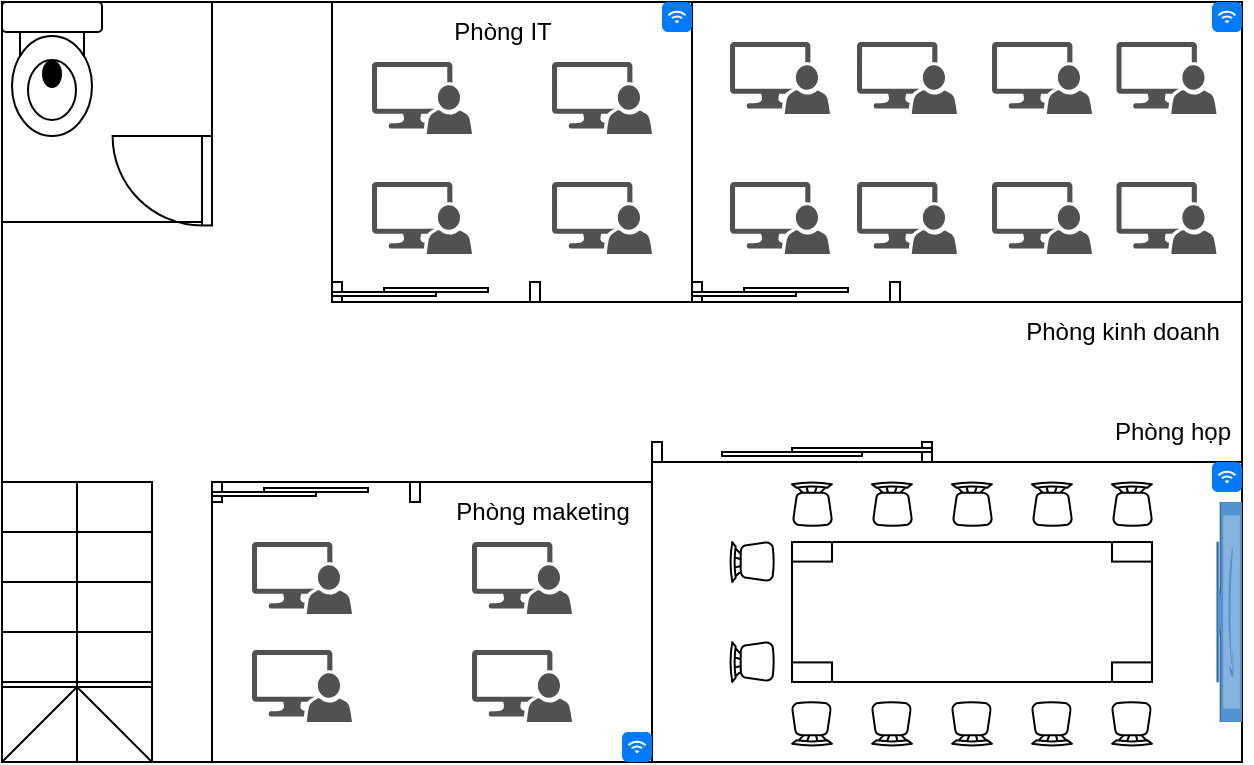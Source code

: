 <mxfile version="24.7.8">
  <diagram name="Page-1" id="Ql2sqUZCXfl-gyVB3oyQ">
    <mxGraphModel dx="864" dy="516" grid="1" gridSize="10" guides="1" tooltips="1" connect="1" arrows="1" fold="1" page="1" pageScale="1" pageWidth="850" pageHeight="1100" math="0" shadow="0">
      <root>
        <mxCell id="0" />
        <mxCell id="1" parent="0" />
        <mxCell id="A6cbOy8cQDoFWGvmK28D-1" value="" style="rounded=0;whiteSpace=wrap;html=1;fontStyle=1" vertex="1" parent="1">
          <mxGeometry x="115" y="80" width="620" height="380" as="geometry" />
        </mxCell>
        <mxCell id="A6cbOy8cQDoFWGvmK28D-2" value="" style="verticalLabelPosition=bottom;html=1;verticalAlign=top;align=center;shape=mxgraph.floorplan.stairsRest;direction=south;" vertex="1" parent="1">
          <mxGeometry x="115" y="320" width="75" height="140" as="geometry" />
        </mxCell>
        <mxCell id="A6cbOy8cQDoFWGvmK28D-3" value="" style="rounded=0;whiteSpace=wrap;html=1;" vertex="1" parent="1">
          <mxGeometry x="115" y="80" width="105" height="110" as="geometry" />
        </mxCell>
        <mxCell id="A6cbOy8cQDoFWGvmK28D-4" value="" style="rounded=0;whiteSpace=wrap;html=1;" vertex="1" parent="1">
          <mxGeometry x="440" y="310" width="295" height="150" as="geometry" />
        </mxCell>
        <mxCell id="A6cbOy8cQDoFWGvmK28D-6" value="" style="verticalLabelPosition=bottom;html=1;verticalAlign=top;align=center;shape=mxgraph.floorplan.chair;" vertex="1" parent="1">
          <mxGeometry x="510" y="320" width="20" height="22" as="geometry" />
        </mxCell>
        <mxCell id="A6cbOy8cQDoFWGvmK28D-7" value="" style="verticalLabelPosition=bottom;html=1;verticalAlign=top;align=center;shape=mxgraph.floorplan.table;" vertex="1" parent="1">
          <mxGeometry x="510" y="350" width="180" height="70" as="geometry" />
        </mxCell>
        <mxCell id="A6cbOy8cQDoFWGvmK28D-8" value="" style="outlineConnect=0;dashed=0;verticalLabelPosition=bottom;verticalAlign=top;align=center;html=1;shape=mxgraph.aws3.fire_tv;fillColor=#5294CF;gradientColor=none;direction=south;" vertex="1" parent="1">
          <mxGeometry x="722.25" y="330" width="12.75" height="110" as="geometry" />
        </mxCell>
        <mxCell id="A6cbOy8cQDoFWGvmK28D-9" value="" style="verticalLabelPosition=bottom;html=1;verticalAlign=top;align=center;shape=mxgraph.floorplan.chair;" vertex="1" parent="1">
          <mxGeometry x="550" y="320" width="20" height="22" as="geometry" />
        </mxCell>
        <mxCell id="A6cbOy8cQDoFWGvmK28D-10" value="" style="verticalLabelPosition=bottom;html=1;verticalAlign=top;align=center;shape=mxgraph.floorplan.chair;" vertex="1" parent="1">
          <mxGeometry x="590" y="320" width="20" height="22" as="geometry" />
        </mxCell>
        <mxCell id="A6cbOy8cQDoFWGvmK28D-11" value="" style="verticalLabelPosition=bottom;html=1;verticalAlign=top;align=center;shape=mxgraph.floorplan.chair;" vertex="1" parent="1">
          <mxGeometry x="630" y="320" width="20" height="22" as="geometry" />
        </mxCell>
        <mxCell id="A6cbOy8cQDoFWGvmK28D-12" value="" style="verticalLabelPosition=bottom;html=1;verticalAlign=top;align=center;shape=mxgraph.floorplan.chair;" vertex="1" parent="1">
          <mxGeometry x="670" y="320" width="20" height="22" as="geometry" />
        </mxCell>
        <mxCell id="A6cbOy8cQDoFWGvmK28D-13" value="" style="verticalLabelPosition=bottom;html=1;verticalAlign=top;align=center;shape=mxgraph.floorplan.chair;direction=west;" vertex="1" parent="1">
          <mxGeometry x="510" y="430" width="20" height="22" as="geometry" />
        </mxCell>
        <mxCell id="A6cbOy8cQDoFWGvmK28D-15" value="" style="verticalLabelPosition=bottom;html=1;verticalAlign=top;align=center;shape=mxgraph.floorplan.chair;direction=west;" vertex="1" parent="1">
          <mxGeometry x="550" y="430" width="20" height="22" as="geometry" />
        </mxCell>
        <mxCell id="A6cbOy8cQDoFWGvmK28D-16" value="" style="verticalLabelPosition=bottom;html=1;verticalAlign=top;align=center;shape=mxgraph.floorplan.chair;direction=west;" vertex="1" parent="1">
          <mxGeometry x="590" y="430" width="20" height="22" as="geometry" />
        </mxCell>
        <mxCell id="A6cbOy8cQDoFWGvmK28D-17" value="" style="verticalLabelPosition=bottom;html=1;verticalAlign=top;align=center;shape=mxgraph.floorplan.chair;direction=west;" vertex="1" parent="1">
          <mxGeometry x="630" y="430" width="20" height="22" as="geometry" />
        </mxCell>
        <mxCell id="A6cbOy8cQDoFWGvmK28D-18" value="" style="verticalLabelPosition=bottom;html=1;verticalAlign=top;align=center;shape=mxgraph.floorplan.chair;direction=west;" vertex="1" parent="1">
          <mxGeometry x="670" y="430" width="20" height="22" as="geometry" />
        </mxCell>
        <mxCell id="A6cbOy8cQDoFWGvmK28D-19" value="" style="verticalLabelPosition=bottom;html=1;verticalAlign=top;align=center;shape=mxgraph.floorplan.chair;direction=north;" vertex="1" parent="1">
          <mxGeometry x="479" y="350" width="22" height="20" as="geometry" />
        </mxCell>
        <mxCell id="A6cbOy8cQDoFWGvmK28D-21" value="" style="verticalLabelPosition=bottom;html=1;verticalAlign=top;align=center;shape=mxgraph.floorplan.chair;direction=north;" vertex="1" parent="1">
          <mxGeometry x="479" y="400" width="22" height="20" as="geometry" />
        </mxCell>
        <mxCell id="A6cbOy8cQDoFWGvmK28D-24" value="Phòng họp" style="text;html=1;align=center;verticalAlign=middle;resizable=0;points=[];autosize=1;strokeColor=none;fillColor=none;rotation=0;" vertex="1" parent="1">
          <mxGeometry x="660" y="280" width="80" height="30" as="geometry" />
        </mxCell>
        <mxCell id="A6cbOy8cQDoFWGvmK28D-25" value="" style="verticalLabelPosition=bottom;html=1;verticalAlign=top;align=center;shape=mxgraph.floorplan.doorSlidingGlass;dx=0.25;direction=west;" vertex="1" parent="1">
          <mxGeometry x="440" y="300" width="140" height="10" as="geometry" />
        </mxCell>
        <mxCell id="A6cbOy8cQDoFWGvmK28D-26" value="" style="rounded=0;whiteSpace=wrap;html=1;" vertex="1" parent="1">
          <mxGeometry x="460" y="80" width="275" height="150" as="geometry" />
        </mxCell>
        <mxCell id="A6cbOy8cQDoFWGvmK28D-27" value="" style="rounded=0;whiteSpace=wrap;html=1;" vertex="1" parent="1">
          <mxGeometry x="220" y="320" width="220" height="140" as="geometry" />
        </mxCell>
        <mxCell id="A6cbOy8cQDoFWGvmK28D-28" value="" style="sketch=0;pointerEvents=1;shadow=0;dashed=0;html=1;strokeColor=none;labelPosition=center;verticalLabelPosition=bottom;verticalAlign=top;align=center;fillColor=#515151;shape=mxgraph.mscae.system_center.admin_console" vertex="1" parent="1">
          <mxGeometry x="240" y="404" width="50" height="36" as="geometry" />
        </mxCell>
        <mxCell id="A6cbOy8cQDoFWGvmK28D-30" value="" style="sketch=0;pointerEvents=1;shadow=0;dashed=0;html=1;strokeColor=none;labelPosition=center;verticalLabelPosition=bottom;verticalAlign=top;align=center;fillColor=#515151;shape=mxgraph.mscae.system_center.admin_console" vertex="1" parent="1">
          <mxGeometry x="350" y="350" width="50" height="36" as="geometry" />
        </mxCell>
        <mxCell id="A6cbOy8cQDoFWGvmK28D-31" value="" style="sketch=0;pointerEvents=1;shadow=0;dashed=0;html=1;strokeColor=none;labelPosition=center;verticalLabelPosition=bottom;verticalAlign=top;align=center;fillColor=#515151;shape=mxgraph.mscae.system_center.admin_console" vertex="1" parent="1">
          <mxGeometry x="240" y="350" width="50" height="36" as="geometry" />
        </mxCell>
        <mxCell id="A6cbOy8cQDoFWGvmK28D-32" value="" style="sketch=0;pointerEvents=1;shadow=0;dashed=0;html=1;strokeColor=none;labelPosition=center;verticalLabelPosition=bottom;verticalAlign=top;align=center;fillColor=#515151;shape=mxgraph.mscae.system_center.admin_console" vertex="1" parent="1">
          <mxGeometry x="350" y="404" width="50" height="36" as="geometry" />
        </mxCell>
        <mxCell id="A6cbOy8cQDoFWGvmK28D-33" value="" style="sketch=0;pointerEvents=1;shadow=0;dashed=0;html=1;strokeColor=none;labelPosition=center;verticalLabelPosition=bottom;verticalAlign=top;align=center;fillColor=#515151;shape=mxgraph.mscae.system_center.admin_console" vertex="1" parent="1">
          <mxGeometry x="542.5" y="100" width="50" height="36" as="geometry" />
        </mxCell>
        <mxCell id="A6cbOy8cQDoFWGvmK28D-34" value="" style="sketch=0;pointerEvents=1;shadow=0;dashed=0;html=1;strokeColor=none;labelPosition=center;verticalLabelPosition=bottom;verticalAlign=top;align=center;fillColor=#515151;shape=mxgraph.mscae.system_center.admin_console" vertex="1" parent="1">
          <mxGeometry x="610" y="100" width="50" height="36" as="geometry" />
        </mxCell>
        <mxCell id="A6cbOy8cQDoFWGvmK28D-35" value="" style="sketch=0;pointerEvents=1;shadow=0;dashed=0;html=1;strokeColor=none;labelPosition=center;verticalLabelPosition=bottom;verticalAlign=top;align=center;fillColor=#515151;shape=mxgraph.mscae.system_center.admin_console" vertex="1" parent="1">
          <mxGeometry x="672.25" y="100" width="50" height="36" as="geometry" />
        </mxCell>
        <mxCell id="A6cbOy8cQDoFWGvmK28D-36" value="" style="sketch=0;pointerEvents=1;shadow=0;dashed=0;html=1;strokeColor=none;labelPosition=center;verticalLabelPosition=bottom;verticalAlign=top;align=center;fillColor=#515151;shape=mxgraph.mscae.system_center.admin_console" vertex="1" parent="1">
          <mxGeometry x="542.5" y="170" width="50" height="36" as="geometry" />
        </mxCell>
        <mxCell id="A6cbOy8cQDoFWGvmK28D-37" value="" style="sketch=0;pointerEvents=1;shadow=0;dashed=0;html=1;strokeColor=none;labelPosition=center;verticalLabelPosition=bottom;verticalAlign=top;align=center;fillColor=#515151;shape=mxgraph.mscae.system_center.admin_console" vertex="1" parent="1">
          <mxGeometry x="610" y="170" width="50" height="36" as="geometry" />
        </mxCell>
        <mxCell id="A6cbOy8cQDoFWGvmK28D-38" value="" style="sketch=0;pointerEvents=1;shadow=0;dashed=0;html=1;strokeColor=none;labelPosition=center;verticalLabelPosition=bottom;verticalAlign=top;align=center;fillColor=#515151;shape=mxgraph.mscae.system_center.admin_console" vertex="1" parent="1">
          <mxGeometry x="672.25" y="170" width="50" height="36" as="geometry" />
        </mxCell>
        <mxCell id="A6cbOy8cQDoFWGvmK28D-39" value="" style="sketch=0;pointerEvents=1;shadow=0;dashed=0;html=1;strokeColor=none;labelPosition=center;verticalLabelPosition=bottom;verticalAlign=top;align=center;fillColor=#515151;shape=mxgraph.mscae.system_center.admin_console" vertex="1" parent="1">
          <mxGeometry x="479" y="100" width="50" height="36" as="geometry" />
        </mxCell>
        <mxCell id="A6cbOy8cQDoFWGvmK28D-40" value="" style="sketch=0;pointerEvents=1;shadow=0;dashed=0;html=1;strokeColor=none;labelPosition=center;verticalLabelPosition=bottom;verticalAlign=top;align=center;fillColor=#515151;shape=mxgraph.mscae.system_center.admin_console" vertex="1" parent="1">
          <mxGeometry x="479" y="170" width="50" height="36" as="geometry" />
        </mxCell>
        <mxCell id="A6cbOy8cQDoFWGvmK28D-41" value="" style="rounded=0;whiteSpace=wrap;html=1;" vertex="1" parent="1">
          <mxGeometry x="280" y="80" width="180" height="150" as="geometry" />
        </mxCell>
        <mxCell id="A6cbOy8cQDoFWGvmK28D-42" value="" style="sketch=0;pointerEvents=1;shadow=0;dashed=0;html=1;strokeColor=none;labelPosition=center;verticalLabelPosition=bottom;verticalAlign=top;align=center;fillColor=#515151;shape=mxgraph.mscae.system_center.admin_console" vertex="1" parent="1">
          <mxGeometry x="300" y="170" width="50" height="36" as="geometry" />
        </mxCell>
        <mxCell id="A6cbOy8cQDoFWGvmK28D-43" value="" style="sketch=0;pointerEvents=1;shadow=0;dashed=0;html=1;strokeColor=none;labelPosition=center;verticalLabelPosition=bottom;verticalAlign=top;align=center;fillColor=#515151;shape=mxgraph.mscae.system_center.admin_console" vertex="1" parent="1">
          <mxGeometry x="390" y="170" width="50" height="36" as="geometry" />
        </mxCell>
        <mxCell id="A6cbOy8cQDoFWGvmK28D-44" value="" style="sketch=0;pointerEvents=1;shadow=0;dashed=0;html=1;strokeColor=none;labelPosition=center;verticalLabelPosition=bottom;verticalAlign=top;align=center;fillColor=#515151;shape=mxgraph.mscae.system_center.admin_console" vertex="1" parent="1">
          <mxGeometry x="390" y="110" width="50" height="36" as="geometry" />
        </mxCell>
        <mxCell id="A6cbOy8cQDoFWGvmK28D-45" value="" style="sketch=0;pointerEvents=1;shadow=0;dashed=0;html=1;strokeColor=none;labelPosition=center;verticalLabelPosition=bottom;verticalAlign=top;align=center;fillColor=#515151;shape=mxgraph.mscae.system_center.admin_console" vertex="1" parent="1">
          <mxGeometry x="300" y="110" width="50" height="36" as="geometry" />
        </mxCell>
        <mxCell id="A6cbOy8cQDoFWGvmK28D-46" value="Phòng kinh doanh" style="text;html=1;align=center;verticalAlign=middle;resizable=0;points=[];autosize=1;strokeColor=none;fillColor=none;" vertex="1" parent="1">
          <mxGeometry x="615" y="230" width="120" height="30" as="geometry" />
        </mxCell>
        <mxCell id="A6cbOy8cQDoFWGvmK28D-47" value="Phòng maketing" style="text;html=1;align=center;verticalAlign=middle;resizable=0;points=[];autosize=1;strokeColor=none;fillColor=none;" vertex="1" parent="1">
          <mxGeometry x="330" y="320" width="110" height="30" as="geometry" />
        </mxCell>
        <mxCell id="A6cbOy8cQDoFWGvmK28D-48" value="Phòng IT" style="text;html=1;align=center;verticalAlign=middle;resizable=0;points=[];autosize=1;strokeColor=none;fillColor=none;" vertex="1" parent="1">
          <mxGeometry x="330" y="80" width="70" height="30" as="geometry" />
        </mxCell>
        <mxCell id="A6cbOy8cQDoFWGvmK28D-49" value="" style="verticalLabelPosition=bottom;html=1;verticalAlign=top;align=center;shape=mxgraph.floorplan.doorSlidingGlass;dx=0.25;" vertex="1" parent="1">
          <mxGeometry x="460" y="220" width="104" height="10" as="geometry" />
        </mxCell>
        <mxCell id="A6cbOy8cQDoFWGvmK28D-50" value="" style="verticalLabelPosition=bottom;html=1;verticalAlign=top;align=center;shape=mxgraph.floorplan.doorSlidingGlass;dx=0.25;" vertex="1" parent="1">
          <mxGeometry x="280" y="220" width="104" height="10" as="geometry" />
        </mxCell>
        <mxCell id="A6cbOy8cQDoFWGvmK28D-51" value="" style="verticalLabelPosition=bottom;html=1;verticalAlign=top;align=center;shape=mxgraph.floorplan.doorSlidingGlass;dx=0.25;" vertex="1" parent="1">
          <mxGeometry x="220" y="320" width="104" height="10" as="geometry" />
        </mxCell>
        <mxCell id="A6cbOy8cQDoFWGvmK28D-52" value="" style="verticalLabelPosition=bottom;html=1;verticalAlign=top;align=center;shape=mxgraph.floorplan.toilet;" vertex="1" parent="1">
          <mxGeometry x="115" y="80" width="50" height="67" as="geometry" />
        </mxCell>
        <mxCell id="A6cbOy8cQDoFWGvmK28D-53" value="" style="verticalLabelPosition=bottom;html=1;verticalAlign=top;align=center;shape=mxgraph.floorplan.doorLeft;aspect=fixed;direction=south;" vertex="1" parent="1">
          <mxGeometry x="172.505" y="147.005" width="47.5" height="44.71" as="geometry" />
        </mxCell>
        <mxCell id="A6cbOy8cQDoFWGvmK28D-54" value="" style="html=1;strokeWidth=1;shadow=0;dashed=0;shape=mxgraph.ios7.misc.wifi;fillColor=#007AFF;strokeColor=none;buttonText=;strokeColor2=#222222;fontColor=#222222;fontSize=8;verticalLabelPosition=bottom;verticalAlign=top;align=center;sketch=0;" vertex="1" parent="1">
          <mxGeometry x="445" y="80" width="15" height="15" as="geometry" />
        </mxCell>
        <mxCell id="A6cbOy8cQDoFWGvmK28D-55" value="" style="html=1;strokeWidth=1;shadow=0;dashed=0;shape=mxgraph.ios7.misc.wifi;fillColor=#007AFF;strokeColor=none;buttonText=;strokeColor2=#222222;fontColor=#222222;fontSize=8;verticalLabelPosition=bottom;verticalAlign=top;align=center;sketch=0;" vertex="1" parent="1">
          <mxGeometry x="425" y="445" width="15" height="15" as="geometry" />
        </mxCell>
        <mxCell id="A6cbOy8cQDoFWGvmK28D-56" value="" style="html=1;strokeWidth=1;shadow=0;dashed=0;shape=mxgraph.ios7.misc.wifi;fillColor=#007AFF;strokeColor=none;buttonText=;strokeColor2=#222222;fontColor=#222222;fontSize=8;verticalLabelPosition=bottom;verticalAlign=top;align=center;sketch=0;" vertex="1" parent="1">
          <mxGeometry x="720" y="80" width="15" height="15" as="geometry" />
        </mxCell>
        <mxCell id="A6cbOy8cQDoFWGvmK28D-59" value="" style="html=1;strokeWidth=1;shadow=0;dashed=0;shape=mxgraph.ios7.misc.wifi;fillColor=#007AFF;strokeColor=none;buttonText=;strokeColor2=#222222;fontColor=#222222;fontSize=8;verticalLabelPosition=bottom;verticalAlign=top;align=center;sketch=0;" vertex="1" parent="1">
          <mxGeometry x="720" y="310" width="15" height="15" as="geometry" />
        </mxCell>
      </root>
    </mxGraphModel>
  </diagram>
</mxfile>
